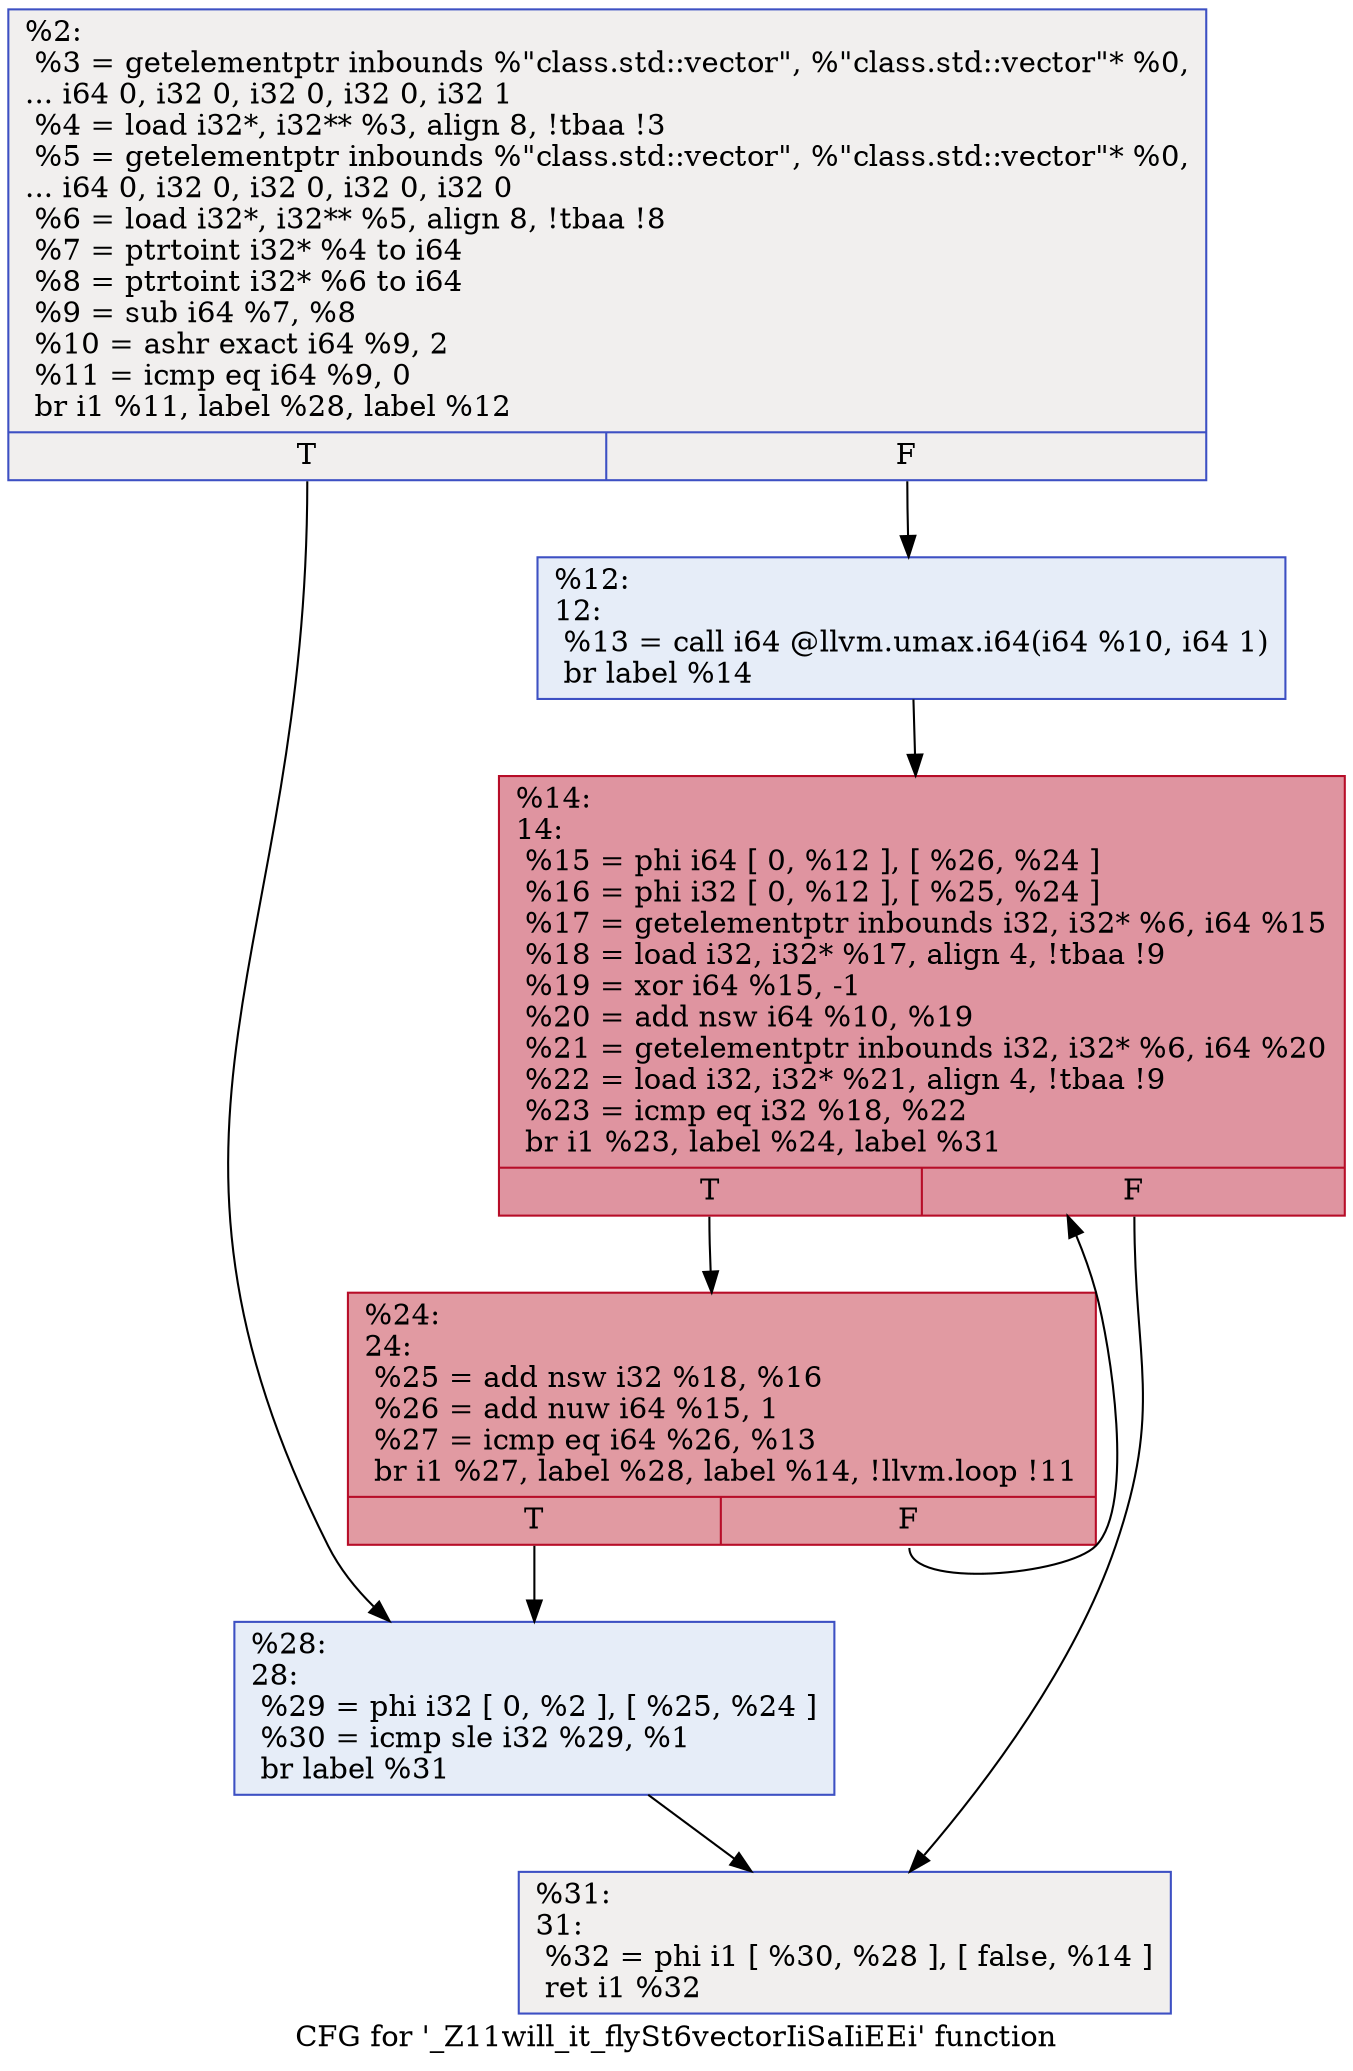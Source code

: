 digraph "CFG for '_Z11will_it_flySt6vectorIiSaIiEEi' function" {
	label="CFG for '_Z11will_it_flySt6vectorIiSaIiEEi' function";

	Node0x564c3004d040 [shape=record,color="#3d50c3ff", style=filled, fillcolor="#e0dbd870",label="{%2:\l  %3 = getelementptr inbounds %\"class.std::vector\", %\"class.std::vector\"* %0,\l... i64 0, i32 0, i32 0, i32 0, i32 1\l  %4 = load i32*, i32** %3, align 8, !tbaa !3\l  %5 = getelementptr inbounds %\"class.std::vector\", %\"class.std::vector\"* %0,\l... i64 0, i32 0, i32 0, i32 0, i32 0\l  %6 = load i32*, i32** %5, align 8, !tbaa !8\l  %7 = ptrtoint i32* %4 to i64\l  %8 = ptrtoint i32* %6 to i64\l  %9 = sub i64 %7, %8\l  %10 = ashr exact i64 %9, 2\l  %11 = icmp eq i64 %9, 0\l  br i1 %11, label %28, label %12\l|{<s0>T|<s1>F}}"];
	Node0x564c3004d040:s0 -> Node0x564c3004e3d0;
	Node0x564c3004d040:s1 -> Node0x564c3004ea10;
	Node0x564c3004ea10 [shape=record,color="#3d50c3ff", style=filled, fillcolor="#c7d7f070",label="{%12:\l12:                                               \l  %13 = call i64 @llvm.umax.i64(i64 %10, i64 1)\l  br label %14\l}"];
	Node0x564c3004ea10 -> Node0x564c3004edf0;
	Node0x564c3004edf0 [shape=record,color="#b70d28ff", style=filled, fillcolor="#b70d2870",label="{%14:\l14:                                               \l  %15 = phi i64 [ 0, %12 ], [ %26, %24 ]\l  %16 = phi i32 [ 0, %12 ], [ %25, %24 ]\l  %17 = getelementptr inbounds i32, i32* %6, i64 %15\l  %18 = load i32, i32* %17, align 4, !tbaa !9\l  %19 = xor i64 %15, -1\l  %20 = add nsw i64 %10, %19\l  %21 = getelementptr inbounds i32, i32* %6, i64 %20\l  %22 = load i32, i32* %21, align 4, !tbaa !9\l  %23 = icmp eq i32 %18, %22\l  br i1 %23, label %24, label %31\l|{<s0>T|<s1>F}}"];
	Node0x564c3004edf0:s0 -> Node0x564c3004eee0;
	Node0x564c3004edf0:s1 -> Node0x564c3004fbc0;
	Node0x564c3004eee0 [shape=record,color="#b70d28ff", style=filled, fillcolor="#bb1b2c70",label="{%24:\l24:                                               \l  %25 = add nsw i32 %18, %16\l  %26 = add nuw i64 %15, 1\l  %27 = icmp eq i64 %26, %13\l  br i1 %27, label %28, label %14, !llvm.loop !11\l|{<s0>T|<s1>F}}"];
	Node0x564c3004eee0:s0 -> Node0x564c3004e3d0;
	Node0x564c3004eee0:s1 -> Node0x564c3004edf0;
	Node0x564c3004e3d0 [shape=record,color="#3d50c3ff", style=filled, fillcolor="#c7d7f070",label="{%28:\l28:                                               \l  %29 = phi i32 [ 0, %2 ], [ %25, %24 ]\l  %30 = icmp sle i32 %29, %1\l  br label %31\l}"];
	Node0x564c3004e3d0 -> Node0x564c3004fbc0;
	Node0x564c3004fbc0 [shape=record,color="#3d50c3ff", style=filled, fillcolor="#e0dbd870",label="{%31:\l31:                                               \l  %32 = phi i1 [ %30, %28 ], [ false, %14 ]\l  ret i1 %32\l}"];
}
